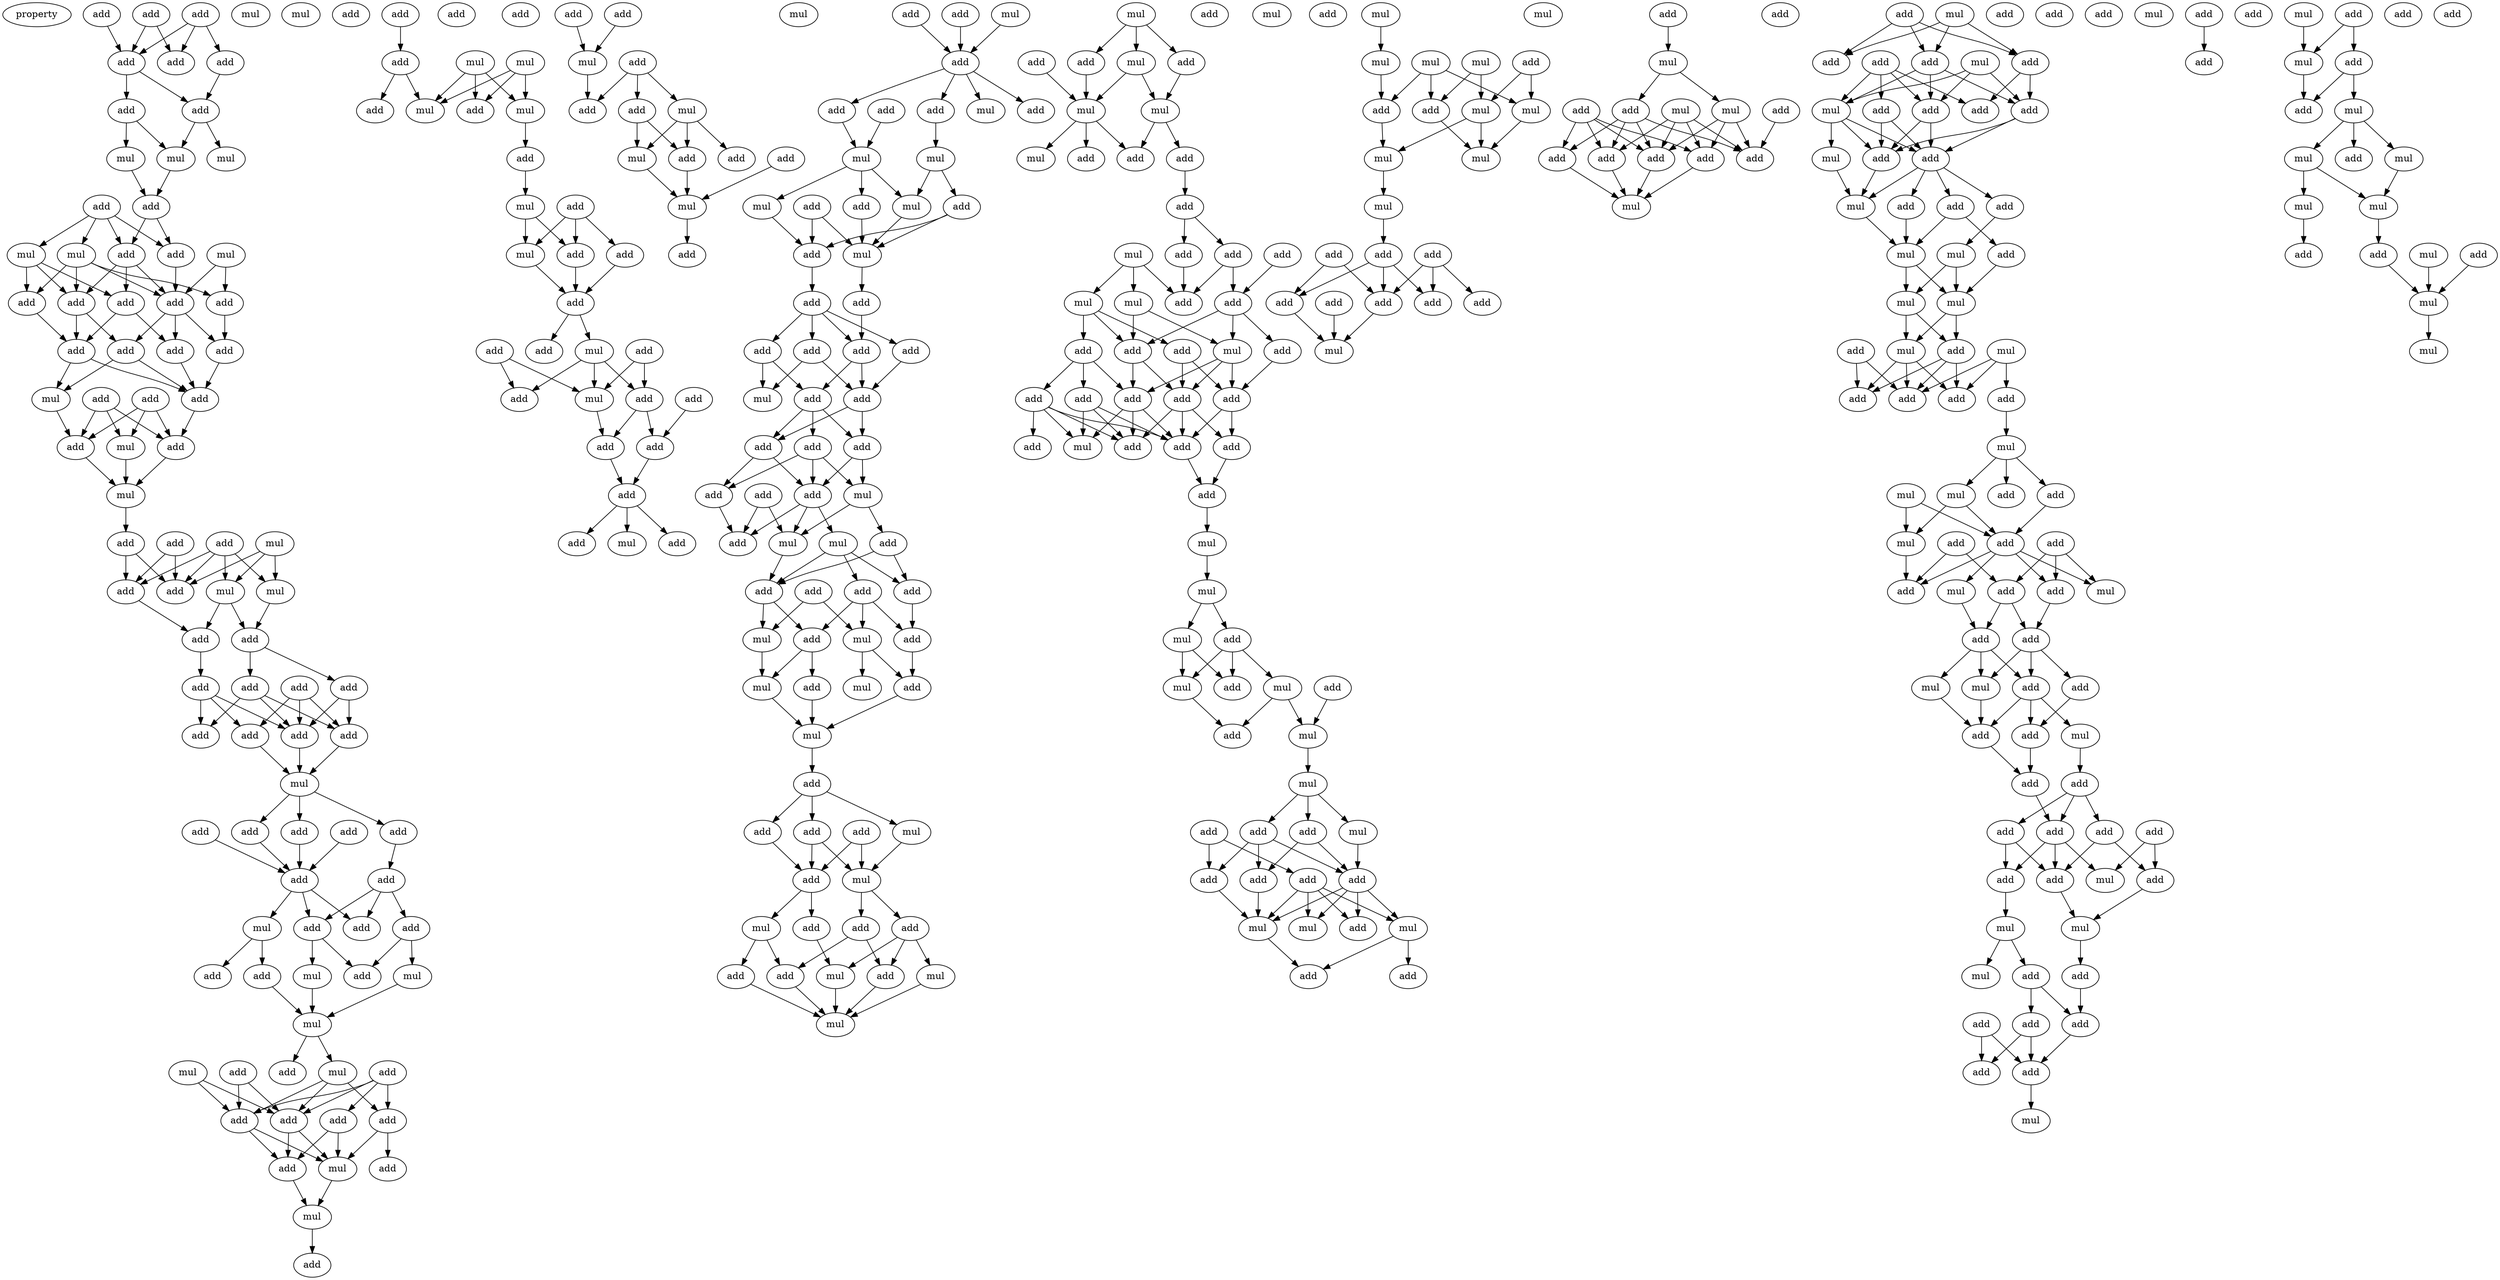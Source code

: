 digraph {
    node [fontcolor=black]
    property [mul=2,lf=1.1]
    0 [ label = add ];
    1 [ label = add ];
    2 [ label = add ];
    3 [ label = add ];
    4 [ label = add ];
    5 [ label = add ];
    6 [ label = add ];
    7 [ label = add ];
    8 [ label = mul ];
    9 [ label = mul ];
    10 [ label = mul ];
    11 [ label = add ];
    12 [ label = add ];
    13 [ label = mul ];
    14 [ label = add ];
    15 [ label = mul ];
    16 [ label = add ];
    17 [ label = mul ];
    18 [ label = add ];
    19 [ label = add ];
    20 [ label = add ];
    21 [ label = add ];
    22 [ label = add ];
    23 [ label = add ];
    24 [ label = add ];
    25 [ label = add ];
    26 [ label = add ];
    27 [ label = mul ];
    28 [ label = add ];
    29 [ label = add ];
    30 [ label = mul ];
    31 [ label = add ];
    32 [ label = mul ];
    33 [ label = mul ];
    34 [ label = add ];
    35 [ label = add ];
    36 [ label = mul ];
    37 [ label = add ];
    38 [ label = mul ];
    39 [ label = add ];
    40 [ label = add ];
    41 [ label = mul ];
    42 [ label = add ];
    43 [ label = mul ];
    44 [ label = add ];
    45 [ label = add ];
    46 [ label = add ];
    47 [ label = add ];
    48 [ label = add ];
    49 [ label = add ];
    50 [ label = add ];
    51 [ label = add ];
    52 [ label = add ];
    53 [ label = add ];
    54 [ label = add ];
    55 [ label = add ];
    56 [ label = mul ];
    57 [ label = add ];
    58 [ label = add ];
    59 [ label = add ];
    60 [ label = add ];
    61 [ label = add ];
    62 [ label = add ];
    63 [ label = add ];
    64 [ label = add ];
    65 [ label = add ];
    66 [ label = mul ];
    67 [ label = add ];
    68 [ label = add ];
    69 [ label = add ];
    70 [ label = add ];
    71 [ label = mul ];
    72 [ label = mul ];
    73 [ label = mul ];
    74 [ label = mul ];
    75 [ label = mul ];
    76 [ label = add ];
    77 [ label = add ];
    78 [ label = add ];
    79 [ label = add ];
    80 [ label = add ];
    81 [ label = add ];
    82 [ label = add ];
    83 [ label = add ];
    84 [ label = mul ];
    85 [ label = add ];
    86 [ label = mul ];
    87 [ label = add ];
    88 [ label = add ];
    89 [ label = mul ];
    90 [ label = mul ];
    91 [ label = add ];
    92 [ label = mul ];
    93 [ label = add ];
    94 [ label = add ];
    95 [ label = mul ];
    96 [ label = add ];
    97 [ label = add ];
    98 [ label = mul ];
    99 [ label = add ];
    100 [ label = add ];
    101 [ label = add ];
    102 [ label = mul ];
    103 [ label = add ];
    104 [ label = mul ];
    105 [ label = add ];
    106 [ label = add ];
    107 [ label = add ];
    108 [ label = add ];
    109 [ label = mul ];
    110 [ label = add ];
    111 [ label = add ];
    112 [ label = add ];
    113 [ label = add ];
    114 [ label = add ];
    115 [ label = add ];
    116 [ label = mul ];
    117 [ label = add ];
    118 [ label = add ];
    119 [ label = add ];
    120 [ label = add ];
    121 [ label = add ];
    122 [ label = mul ];
    123 [ label = add ];
    124 [ label = add ];
    125 [ label = mul ];
    126 [ label = mul ];
    127 [ label = add ];
    128 [ label = mul ];
    129 [ label = add ];
    130 [ label = add ];
    131 [ label = mul ];
    132 [ label = add ];
    133 [ label = add ];
    134 [ label = mul ];
    135 [ label = add ];
    136 [ label = add ];
    137 [ label = add ];
    138 [ label = mul ];
    139 [ label = add ];
    140 [ label = add ];
    141 [ label = add ];
    142 [ label = mul ];
    143 [ label = mul ];
    144 [ label = add ];
    145 [ label = add ];
    146 [ label = add ];
    147 [ label = mul ];
    148 [ label = mul ];
    149 [ label = mul ];
    150 [ label = add ];
    151 [ label = add ];
    152 [ label = add ];
    153 [ label = add ];
    154 [ label = add ];
    155 [ label = add ];
    156 [ label = add ];
    157 [ label = mul ];
    158 [ label = add ];
    159 [ label = add ];
    160 [ label = add ];
    161 [ label = add ];
    162 [ label = add ];
    163 [ label = add ];
    164 [ label = mul ];
    165 [ label = add ];
    166 [ label = add ];
    167 [ label = mul ];
    168 [ label = add ];
    169 [ label = add ];
    170 [ label = mul ];
    171 [ label = add ];
    172 [ label = add ];
    173 [ label = add ];
    174 [ label = add ];
    175 [ label = mul ];
    176 [ label = add ];
    177 [ label = add ];
    178 [ label = mul ];
    179 [ label = add ];
    180 [ label = add ];
    181 [ label = mul ];
    182 [ label = mul ];
    183 [ label = mul ];
    184 [ label = add ];
    185 [ label = add ];
    186 [ label = mul ];
    187 [ label = add ];
    188 [ label = add ];
    189 [ label = mul ];
    190 [ label = add ];
    191 [ label = add ];
    192 [ label = add ];
    193 [ label = add ];
    194 [ label = mul ];
    195 [ label = mul ];
    196 [ label = mul ];
    197 [ label = add ];
    198 [ label = add ];
    199 [ label = add ];
    200 [ label = mul ];
    201 [ label = mul ];
    202 [ label = add ];
    203 [ label = add ];
    204 [ label = add ];
    205 [ label = mul ];
    206 [ label = mul ];
    207 [ label = mul ];
    208 [ label = add ];
    209 [ label = add ];
    210 [ label = mul ];
    211 [ label = add ];
    212 [ label = add ];
    213 [ label = add ];
    214 [ label = add ];
    215 [ label = mul ];
    216 [ label = add ];
    217 [ label = add ];
    218 [ label = mul ];
    219 [ label = add ];
    220 [ label = mul ];
    221 [ label = mul ];
    222 [ label = add ];
    223 [ label = add ];
    224 [ label = add ];
    225 [ label = add ];
    226 [ label = add ];
    227 [ label = add ];
    228 [ label = add ];
    229 [ label = add ];
    230 [ label = add ];
    231 [ label = add ];
    232 [ label = add ];
    233 [ label = add ];
    234 [ label = add ];
    235 [ label = mul ];
    236 [ label = add ];
    237 [ label = add ];
    238 [ label = mul ];
    239 [ label = mul ];
    240 [ label = mul ];
    241 [ label = add ];
    242 [ label = mul ];
    243 [ label = add ];
    244 [ label = mul ];
    245 [ label = mul ];
    246 [ label = add ];
    247 [ label = add ];
    248 [ label = add ];
    249 [ label = mul ];
    250 [ label = mul ];
    251 [ label = add ];
    252 [ label = add ];
    253 [ label = mul ];
    254 [ label = add ];
    255 [ label = add ];
    256 [ label = add ];
    257 [ label = add ];
    258 [ label = add ];
    259 [ label = mul ];
    260 [ label = mul ];
    261 [ label = mul ];
    262 [ label = add ];
    263 [ label = add ];
    264 [ label = add ];
    265 [ label = mul ];
    266 [ label = add ];
    267 [ label = mul ];
    268 [ label = mul ];
    269 [ label = mul ];
    270 [ label = add ];
    271 [ label = mul ];
    272 [ label = mul ];
    273 [ label = add ];
    274 [ label = mul ];
    275 [ label = mul ];
    276 [ label = mul ];
    277 [ label = mul ];
    278 [ label = add ];
    279 [ label = add ];
    280 [ label = add ];
    281 [ label = add ];
    282 [ label = add ];
    283 [ label = add ];
    284 [ label = add ];
    285 [ label = add ];
    286 [ label = mul ];
    287 [ label = add ];
    288 [ label = mul ];
    289 [ label = add ];
    290 [ label = add ];
    291 [ label = mul ];
    292 [ label = add ];
    293 [ label = mul ];
    294 [ label = add ];
    295 [ label = add ];
    296 [ label = add ];
    297 [ label = add ];
    298 [ label = add ];
    299 [ label = mul ];
    300 [ label = add ];
    301 [ label = mul ];
    302 [ label = add ];
    303 [ label = add ];
    304 [ label = add ];
    305 [ label = add ];
    306 [ label = mul ];
    307 [ label = add ];
    308 [ label = add ];
    309 [ label = add ];
    310 [ label = mul ];
    311 [ label = add ];
    312 [ label = add ];
    313 [ label = mul ];
    314 [ label = add ];
    315 [ label = add ];
    316 [ label = add ];
    317 [ label = add ];
    318 [ label = mul ];
    319 [ label = add ];
    320 [ label = mul ];
    321 [ label = add ];
    322 [ label = mul ];
    323 [ label = mul ];
    324 [ label = mul ];
    325 [ label = add ];
    326 [ label = mul ];
    327 [ label = mul ];
    328 [ label = add ];
    329 [ label = add ];
    330 [ label = add ];
    331 [ label = add ];
    332 [ label = add ];
    333 [ label = add ];
    334 [ label = mul ];
    335 [ label = mul ];
    336 [ label = mul ];
    337 [ label = add ];
    338 [ label = add ];
    339 [ label = add ];
    340 [ label = mul ];
    341 [ label = add ];
    342 [ label = add ];
    343 [ label = add ];
    344 [ label = add ];
    345 [ label = mul ];
    346 [ label = mul ];
    347 [ label = add ];
    348 [ label = add ];
    349 [ label = add ];
    350 [ label = mul ];
    351 [ label = mul ];
    352 [ label = add ];
    353 [ label = add ];
    354 [ label = add ];
    355 [ label = add ];
    356 [ label = add ];
    357 [ label = mul ];
    358 [ label = add ];
    359 [ label = add ];
    360 [ label = add ];
    361 [ label = add ];
    362 [ label = add ];
    363 [ label = add ];
    364 [ label = add ];
    365 [ label = add ];
    366 [ label = add ];
    367 [ label = mul ];
    368 [ label = mul ];
    369 [ label = mul ];
    370 [ label = mul ];
    371 [ label = add ];
    372 [ label = add ];
    373 [ label = add ];
    374 [ label = add ];
    375 [ label = add ];
    376 [ label = add ];
    377 [ label = add ];
    378 [ label = add ];
    379 [ label = mul ];
    380 [ label = mul ];
    381 [ label = add ];
    382 [ label = add ];
    383 [ label = add ];
    384 [ label = add ];
    385 [ label = mul ];
    386 [ label = mul ];
    387 [ label = add ];
    388 [ label = add ];
    389 [ label = add ];
    390 [ label = mul ];
    391 [ label = mul ];
    392 [ label = add ];
    393 [ label = mul ];
    394 [ label = mul ];
    395 [ label = mul ];
    396 [ label = add ];
    397 [ label = add ];
    398 [ label = mul ];
    399 [ label = add ];
    400 [ label = mul ];
    401 [ label = mul ];
    402 [ label = add ];
    0 -> 3 [ name = 0 ];
    0 -> 4 [ name = 1 ];
    0 -> 5 [ name = 2 ];
    1 -> 4 [ name = 3 ];
    2 -> 3 [ name = 4 ];
    2 -> 4 [ name = 5 ];
    4 -> 6 [ name = 6 ];
    4 -> 7 [ name = 7 ];
    5 -> 6 [ name = 8 ];
    6 -> 8 [ name = 9 ];
    6 -> 10 [ name = 10 ];
    7 -> 9 [ name = 11 ];
    7 -> 10 [ name = 12 ];
    9 -> 12 [ name = 13 ];
    10 -> 12 [ name = 14 ];
    11 -> 13 [ name = 15 ];
    11 -> 14 [ name = 16 ];
    11 -> 16 [ name = 17 ];
    11 -> 17 [ name = 18 ];
    12 -> 14 [ name = 19 ];
    12 -> 16 [ name = 20 ];
    13 -> 18 [ name = 21 ];
    13 -> 19 [ name = 22 ];
    13 -> 20 [ name = 23 ];
    13 -> 22 [ name = 24 ];
    14 -> 18 [ name = 25 ];
    14 -> 20 [ name = 26 ];
    14 -> 21 [ name = 27 ];
    15 -> 20 [ name = 28 ];
    15 -> 22 [ name = 29 ];
    16 -> 20 [ name = 30 ];
    17 -> 18 [ name = 31 ];
    17 -> 19 [ name = 32 ];
    17 -> 21 [ name = 33 ];
    18 -> 23 [ name = 34 ];
    18 -> 26 [ name = 35 ];
    19 -> 23 [ name = 36 ];
    20 -> 24 [ name = 37 ];
    20 -> 25 [ name = 38 ];
    20 -> 26 [ name = 39 ];
    21 -> 23 [ name = 40 ];
    21 -> 25 [ name = 41 ];
    22 -> 24 [ name = 42 ];
    23 -> 28 [ name = 43 ];
    23 -> 30 [ name = 44 ];
    24 -> 28 [ name = 45 ];
    25 -> 28 [ name = 46 ];
    26 -> 28 [ name = 47 ];
    26 -> 30 [ name = 48 ];
    28 -> 34 [ name = 49 ];
    29 -> 33 [ name = 50 ];
    29 -> 34 [ name = 51 ];
    29 -> 35 [ name = 52 ];
    30 -> 35 [ name = 53 ];
    31 -> 33 [ name = 54 ];
    31 -> 34 [ name = 55 ];
    31 -> 35 [ name = 56 ];
    33 -> 36 [ name = 57 ];
    34 -> 36 [ name = 58 ];
    35 -> 36 [ name = 59 ];
    36 -> 40 [ name = 60 ];
    37 -> 42 [ name = 61 ];
    37 -> 44 [ name = 62 ];
    38 -> 41 [ name = 63 ];
    38 -> 42 [ name = 64 ];
    38 -> 43 [ name = 65 ];
    39 -> 41 [ name = 66 ];
    39 -> 42 [ name = 67 ];
    39 -> 43 [ name = 68 ];
    39 -> 44 [ name = 69 ];
    40 -> 42 [ name = 70 ];
    40 -> 44 [ name = 71 ];
    41 -> 45 [ name = 72 ];
    41 -> 46 [ name = 73 ];
    43 -> 46 [ name = 74 ];
    44 -> 45 [ name = 75 ];
    45 -> 49 [ name = 76 ];
    46 -> 47 [ name = 77 ];
    46 -> 48 [ name = 78 ];
    47 -> 52 [ name = 79 ];
    47 -> 54 [ name = 80 ];
    48 -> 52 [ name = 81 ];
    48 -> 53 [ name = 82 ];
    48 -> 54 [ name = 83 ];
    49 -> 53 [ name = 84 ];
    49 -> 54 [ name = 85 ];
    49 -> 55 [ name = 86 ];
    50 -> 52 [ name = 87 ];
    50 -> 54 [ name = 88 ];
    50 -> 55 [ name = 89 ];
    52 -> 56 [ name = 90 ];
    54 -> 56 [ name = 91 ];
    55 -> 56 [ name = 92 ];
    56 -> 57 [ name = 93 ];
    56 -> 60 [ name = 94 ];
    56 -> 61 [ name = 95 ];
    57 -> 62 [ name = 96 ];
    58 -> 63 [ name = 97 ];
    59 -> 63 [ name = 98 ];
    60 -> 63 [ name = 99 ];
    61 -> 63 [ name = 100 ];
    62 -> 64 [ name = 101 ];
    62 -> 65 [ name = 102 ];
    62 -> 67 [ name = 103 ];
    63 -> 65 [ name = 104 ];
    63 -> 66 [ name = 105 ];
    63 -> 67 [ name = 106 ];
    64 -> 69 [ name = 107 ];
    64 -> 72 [ name = 108 ];
    66 -> 68 [ name = 109 ];
    66 -> 70 [ name = 110 ];
    67 -> 69 [ name = 111 ];
    67 -> 71 [ name = 112 ];
    70 -> 73 [ name = 113 ];
    71 -> 73 [ name = 114 ];
    72 -> 73 [ name = 115 ];
    73 -> 74 [ name = 116 ];
    73 -> 76 [ name = 117 ];
    74 -> 79 [ name = 118 ];
    74 -> 80 [ name = 119 ];
    74 -> 81 [ name = 120 ];
    75 -> 79 [ name = 121 ];
    75 -> 80 [ name = 122 ];
    77 -> 79 [ name = 123 ];
    77 -> 80 [ name = 124 ];
    78 -> 79 [ name = 125 ];
    78 -> 80 [ name = 126 ];
    78 -> 81 [ name = 127 ];
    78 -> 82 [ name = 128 ];
    79 -> 83 [ name = 129 ];
    79 -> 84 [ name = 130 ];
    80 -> 83 [ name = 131 ];
    80 -> 84 [ name = 132 ];
    81 -> 84 [ name = 133 ];
    81 -> 85 [ name = 134 ];
    82 -> 83 [ name = 135 ];
    82 -> 84 [ name = 136 ];
    83 -> 86 [ name = 137 ];
    84 -> 86 [ name = 138 ];
    86 -> 88 [ name = 139 ];
    87 -> 91 [ name = 140 ];
    89 -> 92 [ name = 141 ];
    89 -> 93 [ name = 142 ];
    89 -> 95 [ name = 143 ];
    90 -> 92 [ name = 144 ];
    90 -> 93 [ name = 145 ];
    90 -> 95 [ name = 146 ];
    91 -> 92 [ name = 147 ];
    91 -> 94 [ name = 148 ];
    95 -> 96 [ name = 149 ];
    96 -> 98 [ name = 150 ];
    97 -> 99 [ name = 151 ];
    97 -> 100 [ name = 152 ];
    97 -> 102 [ name = 153 ];
    98 -> 100 [ name = 154 ];
    98 -> 102 [ name = 155 ];
    99 -> 103 [ name = 156 ];
    100 -> 103 [ name = 157 ];
    102 -> 103 [ name = 158 ];
    103 -> 104 [ name = 159 ];
    103 -> 107 [ name = 160 ];
    104 -> 108 [ name = 161 ];
    104 -> 109 [ name = 162 ];
    104 -> 111 [ name = 163 ];
    105 -> 109 [ name = 164 ];
    105 -> 111 [ name = 165 ];
    106 -> 108 [ name = 166 ];
    106 -> 109 [ name = 167 ];
    108 -> 112 [ name = 168 ];
    108 -> 113 [ name = 169 ];
    109 -> 112 [ name = 170 ];
    110 -> 113 [ name = 171 ];
    112 -> 114 [ name = 172 ];
    113 -> 114 [ name = 173 ];
    114 -> 115 [ name = 174 ];
    114 -> 116 [ name = 175 ];
    114 -> 118 [ name = 176 ];
    119 -> 122 [ name = 177 ];
    120 -> 122 [ name = 178 ];
    121 -> 123 [ name = 179 ];
    121 -> 124 [ name = 180 ];
    121 -> 125 [ name = 181 ];
    122 -> 123 [ name = 182 ];
    124 -> 127 [ name = 183 ];
    124 -> 128 [ name = 184 ];
    125 -> 127 [ name = 185 ];
    125 -> 128 [ name = 186 ];
    125 -> 129 [ name = 187 ];
    127 -> 131 [ name = 188 ];
    128 -> 131 [ name = 189 ];
    130 -> 131 [ name = 190 ];
    131 -> 135 [ name = 191 ];
    132 -> 136 [ name = 192 ];
    133 -> 136 [ name = 193 ];
    134 -> 136 [ name = 194 ];
    136 -> 137 [ name = 195 ];
    136 -> 138 [ name = 196 ];
    136 -> 139 [ name = 197 ];
    136 -> 140 [ name = 198 ];
    137 -> 143 [ name = 199 ];
    140 -> 142 [ name = 200 ];
    141 -> 142 [ name = 201 ];
    142 -> 146 [ name = 202 ];
    142 -> 147 [ name = 203 ];
    142 -> 148 [ name = 204 ];
    143 -> 145 [ name = 205 ];
    143 -> 148 [ name = 206 ];
    144 -> 149 [ name = 207 ];
    144 -> 150 [ name = 208 ];
    145 -> 149 [ name = 209 ];
    145 -> 150 [ name = 210 ];
    146 -> 149 [ name = 211 ];
    147 -> 150 [ name = 212 ];
    148 -> 149 [ name = 213 ];
    149 -> 152 [ name = 214 ];
    150 -> 151 [ name = 215 ];
    151 -> 153 [ name = 216 ];
    151 -> 154 [ name = 217 ];
    151 -> 155 [ name = 218 ];
    151 -> 156 [ name = 219 ];
    152 -> 156 [ name = 220 ];
    153 -> 157 [ name = 221 ];
    153 -> 159 [ name = 222 ];
    154 -> 157 [ name = 223 ];
    154 -> 158 [ name = 224 ];
    155 -> 159 [ name = 225 ];
    156 -> 158 [ name = 226 ];
    156 -> 159 [ name = 227 ];
    158 -> 160 [ name = 228 ];
    158 -> 161 [ name = 229 ];
    158 -> 162 [ name = 230 ];
    159 -> 161 [ name = 231 ];
    159 -> 162 [ name = 232 ];
    160 -> 164 [ name = 233 ];
    160 -> 165 [ name = 234 ];
    160 -> 166 [ name = 235 ];
    161 -> 165 [ name = 236 ];
    161 -> 166 [ name = 237 ];
    162 -> 164 [ name = 238 ];
    162 -> 166 [ name = 239 ];
    163 -> 167 [ name = 240 ];
    163 -> 169 [ name = 241 ];
    164 -> 167 [ name = 242 ];
    164 -> 168 [ name = 243 ];
    165 -> 169 [ name = 244 ];
    166 -> 167 [ name = 245 ];
    166 -> 169 [ name = 246 ];
    166 -> 170 [ name = 247 ];
    167 -> 174 [ name = 248 ];
    168 -> 172 [ name = 249 ];
    168 -> 174 [ name = 250 ];
    170 -> 171 [ name = 251 ];
    170 -> 172 [ name = 252 ];
    170 -> 174 [ name = 253 ];
    171 -> 176 [ name = 254 ];
    171 -> 177 [ name = 255 ];
    171 -> 178 [ name = 256 ];
    172 -> 177 [ name = 257 ];
    173 -> 175 [ name = 258 ];
    173 -> 178 [ name = 259 ];
    174 -> 175 [ name = 260 ];
    174 -> 176 [ name = 261 ];
    175 -> 182 [ name = 262 ];
    176 -> 179 [ name = 263 ];
    176 -> 182 [ name = 264 ];
    177 -> 180 [ name = 265 ];
    178 -> 180 [ name = 266 ];
    178 -> 181 [ name = 267 ];
    179 -> 183 [ name = 268 ];
    180 -> 183 [ name = 269 ];
    182 -> 183 [ name = 270 ];
    183 -> 184 [ name = 271 ];
    184 -> 185 [ name = 272 ];
    184 -> 186 [ name = 273 ];
    184 -> 187 [ name = 274 ];
    185 -> 189 [ name = 275 ];
    185 -> 190 [ name = 276 ];
    186 -> 189 [ name = 277 ];
    187 -> 190 [ name = 278 ];
    188 -> 189 [ name = 279 ];
    188 -> 190 [ name = 280 ];
    189 -> 191 [ name = 281 ];
    189 -> 192 [ name = 282 ];
    190 -> 193 [ name = 283 ];
    190 -> 194 [ name = 284 ];
    191 -> 195 [ name = 285 ];
    191 -> 196 [ name = 286 ];
    191 -> 199 [ name = 287 ];
    192 -> 197 [ name = 288 ];
    192 -> 199 [ name = 289 ];
    193 -> 195 [ name = 290 ];
    194 -> 197 [ name = 291 ];
    194 -> 198 [ name = 292 ];
    195 -> 200 [ name = 293 ];
    196 -> 200 [ name = 294 ];
    197 -> 200 [ name = 295 ];
    198 -> 200 [ name = 296 ];
    199 -> 200 [ name = 297 ];
    201 -> 202 [ name = 298 ];
    201 -> 204 [ name = 299 ];
    201 -> 205 [ name = 300 ];
    202 -> 206 [ name = 301 ];
    203 -> 206 [ name = 302 ];
    204 -> 207 [ name = 303 ];
    205 -> 206 [ name = 304 ];
    205 -> 207 [ name = 305 ];
    206 -> 208 [ name = 306 ];
    206 -> 210 [ name = 307 ];
    206 -> 211 [ name = 308 ];
    207 -> 208 [ name = 309 ];
    207 -> 209 [ name = 310 ];
    209 -> 212 [ name = 311 ];
    212 -> 213 [ name = 312 ];
    212 -> 216 [ name = 313 ];
    213 -> 217 [ name = 314 ];
    213 -> 219 [ name = 315 ];
    214 -> 217 [ name = 316 ];
    215 -> 218 [ name = 317 ];
    215 -> 219 [ name = 318 ];
    215 -> 220 [ name = 319 ];
    216 -> 219 [ name = 320 ];
    217 -> 221 [ name = 321 ];
    217 -> 222 [ name = 322 ];
    217 -> 224 [ name = 323 ];
    218 -> 221 [ name = 324 ];
    218 -> 224 [ name = 325 ];
    220 -> 223 [ name = 326 ];
    220 -> 224 [ name = 327 ];
    220 -> 225 [ name = 328 ];
    221 -> 226 [ name = 329 ];
    221 -> 227 [ name = 330 ];
    221 -> 229 [ name = 331 ];
    222 -> 226 [ name = 332 ];
    223 -> 227 [ name = 333 ];
    223 -> 228 [ name = 334 ];
    223 -> 230 [ name = 335 ];
    224 -> 227 [ name = 336 ];
    224 -> 229 [ name = 337 ];
    225 -> 226 [ name = 338 ];
    225 -> 229 [ name = 339 ];
    226 -> 231 [ name = 340 ];
    226 -> 233 [ name = 341 ];
    227 -> 231 [ name = 342 ];
    227 -> 232 [ name = 343 ];
    227 -> 235 [ name = 344 ];
    228 -> 231 [ name = 345 ];
    228 -> 232 [ name = 346 ];
    228 -> 234 [ name = 347 ];
    228 -> 235 [ name = 348 ];
    229 -> 231 [ name = 349 ];
    229 -> 232 [ name = 350 ];
    229 -> 233 [ name = 351 ];
    230 -> 231 [ name = 352 ];
    230 -> 232 [ name = 353 ];
    230 -> 235 [ name = 354 ];
    231 -> 236 [ name = 355 ];
    233 -> 236 [ name = 356 ];
    236 -> 239 [ name = 357 ];
    239 -> 240 [ name = 358 ];
    240 -> 241 [ name = 359 ];
    240 -> 242 [ name = 360 ];
    241 -> 244 [ name = 361 ];
    241 -> 245 [ name = 362 ];
    241 -> 247 [ name = 363 ];
    242 -> 245 [ name = 364 ];
    242 -> 247 [ name = 365 ];
    244 -> 248 [ name = 366 ];
    244 -> 249 [ name = 367 ];
    245 -> 248 [ name = 368 ];
    246 -> 249 [ name = 369 ];
    249 -> 250 [ name = 370 ];
    250 -> 252 [ name = 371 ];
    250 -> 253 [ name = 372 ];
    250 -> 254 [ name = 373 ];
    251 -> 257 [ name = 374 ];
    251 -> 258 [ name = 375 ];
    252 -> 255 [ name = 376 ];
    252 -> 256 [ name = 377 ];
    252 -> 257 [ name = 378 ];
    253 -> 256 [ name = 379 ];
    254 -> 255 [ name = 380 ];
    254 -> 256 [ name = 381 ];
    255 -> 261 [ name = 382 ];
    256 -> 259 [ name = 383 ];
    256 -> 260 [ name = 384 ];
    256 -> 261 [ name = 385 ];
    256 -> 262 [ name = 386 ];
    257 -> 261 [ name = 387 ];
    258 -> 259 [ name = 388 ];
    258 -> 260 [ name = 389 ];
    258 -> 261 [ name = 390 ];
    258 -> 262 [ name = 391 ];
    260 -> 263 [ name = 392 ];
    260 -> 264 [ name = 393 ];
    261 -> 263 [ name = 394 ];
    265 -> 268 [ name = 395 ];
    266 -> 271 [ name = 396 ];
    266 -> 274 [ name = 397 ];
    267 -> 270 [ name = 398 ];
    267 -> 273 [ name = 399 ];
    267 -> 274 [ name = 400 ];
    268 -> 270 [ name = 401 ];
    269 -> 271 [ name = 402 ];
    269 -> 273 [ name = 403 ];
    270 -> 276 [ name = 404 ];
    271 -> 275 [ name = 405 ];
    271 -> 276 [ name = 406 ];
    273 -> 275 [ name = 407 ];
    274 -> 275 [ name = 408 ];
    276 -> 277 [ name = 409 ];
    277 -> 279 [ name = 410 ];
    278 -> 282 [ name = 411 ];
    278 -> 284 [ name = 412 ];
    278 -> 285 [ name = 413 ];
    279 -> 281 [ name = 414 ];
    279 -> 282 [ name = 415 ];
    279 -> 285 [ name = 416 ];
    280 -> 281 [ name = 417 ];
    280 -> 285 [ name = 418 ];
    281 -> 286 [ name = 419 ];
    283 -> 286 [ name = 420 ];
    285 -> 286 [ name = 421 ];
    287 -> 288 [ name = 422 ];
    288 -> 289 [ name = 423 ];
    288 -> 291 [ name = 424 ];
    289 -> 294 [ name = 425 ];
    289 -> 295 [ name = 426 ];
    289 -> 296 [ name = 427 ];
    289 -> 297 [ name = 428 ];
    290 -> 294 [ name = 429 ];
    290 -> 295 [ name = 430 ];
    290 -> 296 [ name = 431 ];
    290 -> 298 [ name = 432 ];
    291 -> 294 [ name = 433 ];
    291 -> 297 [ name = 434 ];
    291 -> 298 [ name = 435 ];
    292 -> 297 [ name = 436 ];
    293 -> 294 [ name = 437 ];
    293 -> 295 [ name = 438 ];
    293 -> 297 [ name = 439 ];
    293 -> 298 [ name = 440 ];
    294 -> 299 [ name = 441 ];
    295 -> 299 [ name = 442 ];
    296 -> 299 [ name = 443 ];
    298 -> 299 [ name = 444 ];
    301 -> 303 [ name = 445 ];
    301 -> 305 [ name = 446 ];
    301 -> 307 [ name = 447 ];
    302 -> 303 [ name = 448 ];
    302 -> 305 [ name = 449 ];
    302 -> 307 [ name = 450 ];
    303 -> 308 [ name = 451 ];
    303 -> 311 [ name = 452 ];
    304 -> 309 [ name = 453 ];
    304 -> 310 [ name = 454 ];
    304 -> 311 [ name = 455 ];
    304 -> 312 [ name = 456 ];
    306 -> 308 [ name = 457 ];
    306 -> 309 [ name = 458 ];
    306 -> 310 [ name = 459 ];
    307 -> 308 [ name = 460 ];
    307 -> 309 [ name = 461 ];
    307 -> 310 [ name = 462 ];
    308 -> 314 [ name = 463 ];
    308 -> 315 [ name = 464 ];
    309 -> 314 [ name = 465 ];
    309 -> 315 [ name = 466 ];
    310 -> 313 [ name = 467 ];
    310 -> 314 [ name = 468 ];
    310 -> 315 [ name = 469 ];
    312 -> 314 [ name = 470 ];
    312 -> 315 [ name = 471 ];
    313 -> 318 [ name = 472 ];
    314 -> 316 [ name = 473 ];
    314 -> 317 [ name = 474 ];
    314 -> 318 [ name = 475 ];
    314 -> 319 [ name = 476 ];
    315 -> 318 [ name = 477 ];
    316 -> 321 [ name = 478 ];
    316 -> 322 [ name = 479 ];
    317 -> 322 [ name = 480 ];
    318 -> 322 [ name = 481 ];
    319 -> 320 [ name = 482 ];
    320 -> 323 [ name = 483 ];
    320 -> 324 [ name = 484 ];
    321 -> 324 [ name = 485 ];
    322 -> 323 [ name = 486 ];
    322 -> 324 [ name = 487 ];
    323 -> 326 [ name = 488 ];
    323 -> 328 [ name = 489 ];
    324 -> 326 [ name = 490 ];
    324 -> 328 [ name = 491 ];
    325 -> 330 [ name = 492 ];
    325 -> 333 [ name = 493 ];
    326 -> 330 [ name = 494 ];
    326 -> 331 [ name = 495 ];
    326 -> 333 [ name = 496 ];
    327 -> 331 [ name = 497 ];
    327 -> 332 [ name = 498 ];
    327 -> 333 [ name = 499 ];
    328 -> 330 [ name = 500 ];
    328 -> 331 [ name = 501 ];
    328 -> 333 [ name = 502 ];
    332 -> 334 [ name = 503 ];
    334 -> 335 [ name = 504 ];
    334 -> 337 [ name = 505 ];
    334 -> 338 [ name = 506 ];
    335 -> 340 [ name = 507 ];
    335 -> 342 [ name = 508 ];
    336 -> 340 [ name = 509 ];
    336 -> 342 [ name = 510 ];
    338 -> 342 [ name = 511 ];
    339 -> 343 [ name = 512 ];
    339 -> 346 [ name = 513 ];
    339 -> 347 [ name = 514 ];
    340 -> 344 [ name = 515 ];
    341 -> 343 [ name = 516 ];
    341 -> 344 [ name = 517 ];
    342 -> 344 [ name = 518 ];
    342 -> 345 [ name = 519 ];
    342 -> 346 [ name = 520 ];
    342 -> 347 [ name = 521 ];
    343 -> 348 [ name = 522 ];
    343 -> 349 [ name = 523 ];
    345 -> 349 [ name = 524 ];
    347 -> 348 [ name = 525 ];
    348 -> 350 [ name = 526 ];
    348 -> 352 [ name = 527 ];
    348 -> 353 [ name = 528 ];
    349 -> 350 [ name = 529 ];
    349 -> 351 [ name = 530 ];
    349 -> 352 [ name = 531 ];
    350 -> 356 [ name = 532 ];
    351 -> 356 [ name = 533 ];
    352 -> 354 [ name = 534 ];
    352 -> 356 [ name = 535 ];
    352 -> 357 [ name = 536 ];
    353 -> 354 [ name = 537 ];
    354 -> 358 [ name = 538 ];
    356 -> 358 [ name = 539 ];
    357 -> 359 [ name = 540 ];
    358 -> 362 [ name = 541 ];
    359 -> 361 [ name = 542 ];
    359 -> 362 [ name = 543 ];
    359 -> 363 [ name = 544 ];
    360 -> 364 [ name = 545 ];
    360 -> 367 [ name = 546 ];
    361 -> 365 [ name = 547 ];
    361 -> 366 [ name = 548 ];
    362 -> 365 [ name = 549 ];
    362 -> 366 [ name = 550 ];
    362 -> 367 [ name = 551 ];
    363 -> 364 [ name = 552 ];
    363 -> 365 [ name = 553 ];
    364 -> 369 [ name = 554 ];
    365 -> 369 [ name = 555 ];
    366 -> 368 [ name = 556 ];
    368 -> 370 [ name = 557 ];
    368 -> 371 [ name = 558 ];
    369 -> 372 [ name = 559 ];
    371 -> 373 [ name = 560 ];
    371 -> 374 [ name = 561 ];
    372 -> 373 [ name = 562 ];
    373 -> 376 [ name = 563 ];
    374 -> 376 [ name = 564 ];
    374 -> 377 [ name = 565 ];
    375 -> 376 [ name = 566 ];
    375 -> 377 [ name = 567 ];
    376 -> 379 [ name = 568 ];
    381 -> 382 [ name = 569 ];
    384 -> 386 [ name = 570 ];
    384 -> 387 [ name = 571 ];
    385 -> 386 [ name = 572 ];
    386 -> 389 [ name = 573 ];
    387 -> 389 [ name = 574 ];
    387 -> 390 [ name = 575 ];
    390 -> 391 [ name = 576 ];
    390 -> 392 [ name = 577 ];
    390 -> 393 [ name = 578 ];
    391 -> 394 [ name = 579 ];
    391 -> 395 [ name = 580 ];
    393 -> 394 [ name = 581 ];
    394 -> 397 [ name = 582 ];
    395 -> 396 [ name = 583 ];
    397 -> 400 [ name = 584 ];
    398 -> 400 [ name = 585 ];
    399 -> 400 [ name = 586 ];
    400 -> 401 [ name = 587 ];
}
